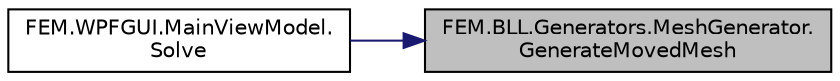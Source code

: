 digraph "FEM.BLL.Generators.MeshGenerator.GenerateMovedMesh"
{
 // LATEX_PDF_SIZE
  edge [fontname="Helvetica",fontsize="10",labelfontname="Helvetica",labelfontsize="10"];
  node [fontname="Helvetica",fontsize="10",shape=record];
  rankdir="RL";
  Node1 [label="FEM.BLL.Generators.MeshGenerator.\lGenerateMovedMesh",height=0.2,width=0.4,color="black", fillcolor="grey75", style="filled", fontcolor="black",tooltip="Получает копию текущей сетки, в которой узлы перемещены"];
  Node1 -> Node2 [dir="back",color="midnightblue",fontsize="10",style="solid",fontname="Helvetica"];
  Node2 [label="FEM.WPFGUI.MainViewModel.\lSolve",height=0.2,width=0.4,color="black", fillcolor="white", style="filled",URL="$class_f_e_m_1_1_w_p_f_g_u_i_1_1_main_view_model.html#a670c4cdee3fdd4ba54ef4e76a4db8b0c",tooltip=" "];
}
